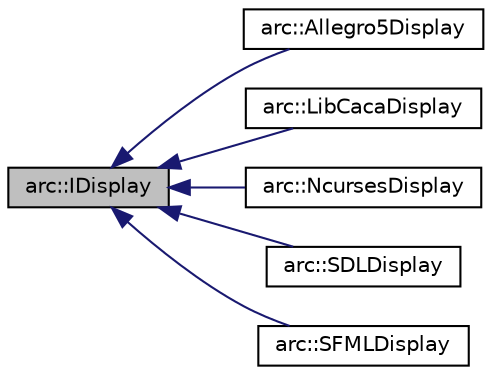 digraph "arc::IDisplay"
{
 // LATEX_PDF_SIZE
  edge [fontname="Helvetica",fontsize="10",labelfontname="Helvetica",labelfontsize="10"];
  node [fontname="Helvetica",fontsize="10",shape=record];
  rankdir="LR";
  Node1 [label="arc::IDisplay",height=0.2,width=0.4,color="black", fillcolor="grey75", style="filled", fontcolor="black",tooltip="Interface for a display library."];
  Node1 -> Node2 [dir="back",color="midnightblue",fontsize="10",style="solid",fontname="Helvetica"];
  Node2 [label="arc::Allegro5Display",height=0.2,width=0.4,color="black", fillcolor="white", style="filled",URL="$classarc_1_1Allegro5Display.html",tooltip="Allegro5 Display library."];
  Node1 -> Node3 [dir="back",color="midnightblue",fontsize="10",style="solid",fontname="Helvetica"];
  Node3 [label="arc::LibCacaDisplay",height=0.2,width=0.4,color="black", fillcolor="white", style="filled",URL="$classarc_1_1LibCacaDisplay.html",tooltip="LibCaca Display library."];
  Node1 -> Node4 [dir="back",color="midnightblue",fontsize="10",style="solid",fontname="Helvetica"];
  Node4 [label="arc::NcursesDisplay",height=0.2,width=0.4,color="black", fillcolor="white", style="filled",URL="$classarc_1_1NcursesDisplay.html",tooltip="Ncurses Display library."];
  Node1 -> Node5 [dir="back",color="midnightblue",fontsize="10",style="solid",fontname="Helvetica"];
  Node5 [label="arc::SDLDisplay",height=0.2,width=0.4,color="black", fillcolor="white", style="filled",URL="$classarc_1_1SDLDisplay.html",tooltip="SDL2 Display library."];
  Node1 -> Node6 [dir="back",color="midnightblue",fontsize="10",style="solid",fontname="Helvetica"];
  Node6 [label="arc::SFMLDisplay",height=0.2,width=0.4,color="black", fillcolor="white", style="filled",URL="$classarc_1_1SFMLDisplay.html",tooltip="SFML Display library."];
}
